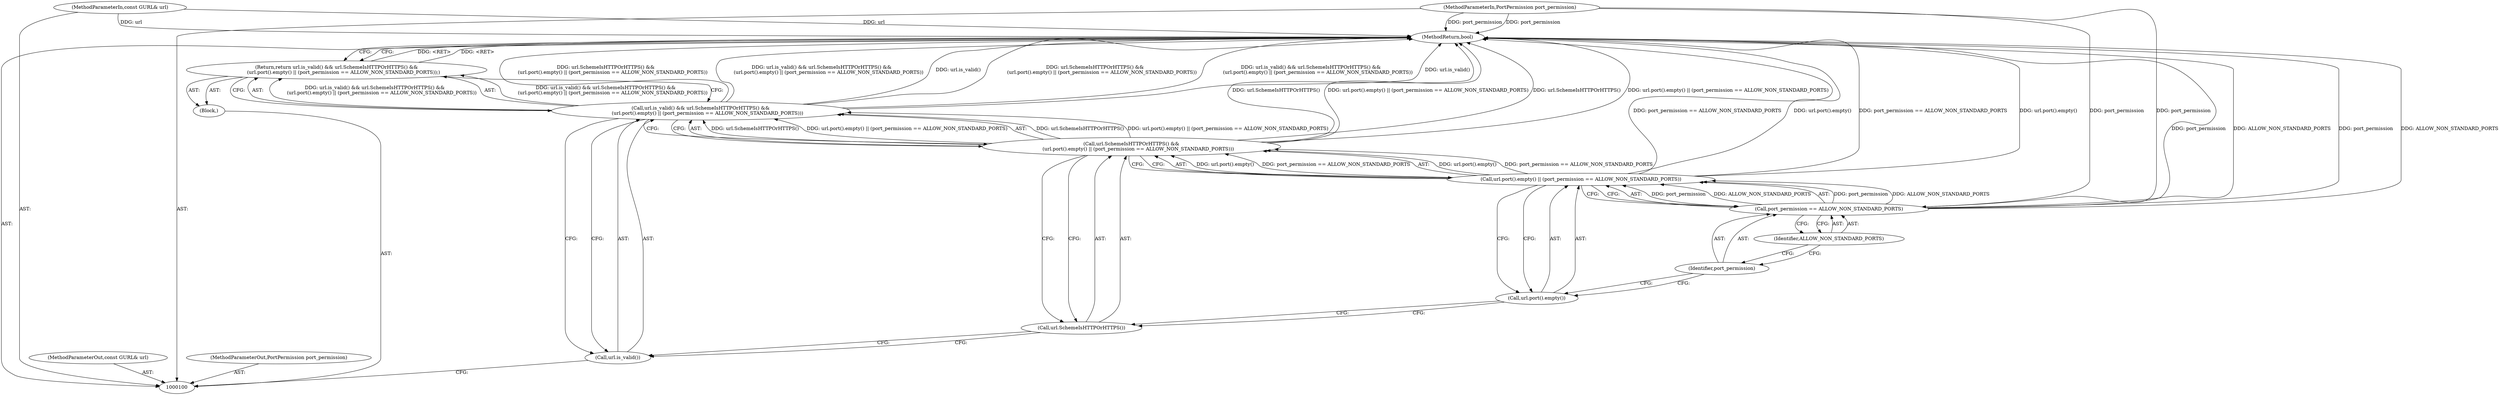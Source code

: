 digraph "1_Chrome_8b10115b2410b4bde18e094ad9fb8c5056134c87_7" {
"1000114" [label="(MethodReturn,bool)"];
"1000101" [label="(MethodParameterIn,const GURL& url)"];
"1000145" [label="(MethodParameterOut,const GURL& url)"];
"1000102" [label="(MethodParameterIn,PortPermission port_permission)"];
"1000146" [label="(MethodParameterOut,PortPermission port_permission)"];
"1000103" [label="(Block,)"];
"1000105" [label="(Call,url.is_valid() && url.SchemeIsHTTPOrHTTPS() &&\n         (url.port().empty() || (port_permission == ALLOW_NON_STANDARD_PORTS)))"];
"1000106" [label="(Call,url.is_valid())"];
"1000107" [label="(Call,url.SchemeIsHTTPOrHTTPS() &&\n         (url.port().empty() || (port_permission == ALLOW_NON_STANDARD_PORTS)))"];
"1000108" [label="(Call,url.SchemeIsHTTPOrHTTPS())"];
"1000104" [label="(Return,return url.is_valid() && url.SchemeIsHTTPOrHTTPS() &&\n         (url.port().empty() || (port_permission == ALLOW_NON_STANDARD_PORTS));)"];
"1000109" [label="(Call,url.port().empty() || (port_permission == ALLOW_NON_STANDARD_PORTS))"];
"1000110" [label="(Call,url.port().empty())"];
"1000111" [label="(Call,port_permission == ALLOW_NON_STANDARD_PORTS)"];
"1000112" [label="(Identifier,port_permission)"];
"1000113" [label="(Identifier,ALLOW_NON_STANDARD_PORTS)"];
"1000114" -> "1000100"  [label="AST: "];
"1000114" -> "1000104"  [label="CFG: "];
"1000107" -> "1000114"  [label="DDG: url.SchemeIsHTTPOrHTTPS()"];
"1000107" -> "1000114"  [label="DDG: url.port().empty() || (port_permission == ALLOW_NON_STANDARD_PORTS)"];
"1000105" -> "1000114"  [label="DDG: url.SchemeIsHTTPOrHTTPS() &&\n         (url.port().empty() || (port_permission == ALLOW_NON_STANDARD_PORTS))"];
"1000105" -> "1000114"  [label="DDG: url.is_valid() && url.SchemeIsHTTPOrHTTPS() &&\n         (url.port().empty() || (port_permission == ALLOW_NON_STANDARD_PORTS))"];
"1000105" -> "1000114"  [label="DDG: url.is_valid()"];
"1000109" -> "1000114"  [label="DDG: port_permission == ALLOW_NON_STANDARD_PORTS"];
"1000109" -> "1000114"  [label="DDG: url.port().empty()"];
"1000102" -> "1000114"  [label="DDG: port_permission"];
"1000111" -> "1000114"  [label="DDG: port_permission"];
"1000111" -> "1000114"  [label="DDG: ALLOW_NON_STANDARD_PORTS"];
"1000101" -> "1000114"  [label="DDG: url"];
"1000104" -> "1000114"  [label="DDG: <RET>"];
"1000101" -> "1000100"  [label="AST: "];
"1000101" -> "1000114"  [label="DDG: url"];
"1000145" -> "1000100"  [label="AST: "];
"1000102" -> "1000100"  [label="AST: "];
"1000102" -> "1000114"  [label="DDG: port_permission"];
"1000102" -> "1000111"  [label="DDG: port_permission"];
"1000146" -> "1000100"  [label="AST: "];
"1000103" -> "1000100"  [label="AST: "];
"1000104" -> "1000103"  [label="AST: "];
"1000105" -> "1000104"  [label="AST: "];
"1000105" -> "1000106"  [label="CFG: "];
"1000105" -> "1000107"  [label="CFG: "];
"1000106" -> "1000105"  [label="AST: "];
"1000107" -> "1000105"  [label="AST: "];
"1000104" -> "1000105"  [label="CFG: "];
"1000105" -> "1000114"  [label="DDG: url.SchemeIsHTTPOrHTTPS() &&\n         (url.port().empty() || (port_permission == ALLOW_NON_STANDARD_PORTS))"];
"1000105" -> "1000114"  [label="DDG: url.is_valid() && url.SchemeIsHTTPOrHTTPS() &&\n         (url.port().empty() || (port_permission == ALLOW_NON_STANDARD_PORTS))"];
"1000105" -> "1000114"  [label="DDG: url.is_valid()"];
"1000105" -> "1000104"  [label="DDG: url.is_valid() && url.SchemeIsHTTPOrHTTPS() &&\n         (url.port().empty() || (port_permission == ALLOW_NON_STANDARD_PORTS))"];
"1000107" -> "1000105"  [label="DDG: url.SchemeIsHTTPOrHTTPS()"];
"1000107" -> "1000105"  [label="DDG: url.port().empty() || (port_permission == ALLOW_NON_STANDARD_PORTS)"];
"1000106" -> "1000105"  [label="AST: "];
"1000106" -> "1000100"  [label="CFG: "];
"1000108" -> "1000106"  [label="CFG: "];
"1000105" -> "1000106"  [label="CFG: "];
"1000107" -> "1000105"  [label="AST: "];
"1000107" -> "1000108"  [label="CFG: "];
"1000107" -> "1000109"  [label="CFG: "];
"1000108" -> "1000107"  [label="AST: "];
"1000109" -> "1000107"  [label="AST: "];
"1000105" -> "1000107"  [label="CFG: "];
"1000107" -> "1000114"  [label="DDG: url.SchemeIsHTTPOrHTTPS()"];
"1000107" -> "1000114"  [label="DDG: url.port().empty() || (port_permission == ALLOW_NON_STANDARD_PORTS)"];
"1000107" -> "1000105"  [label="DDG: url.SchemeIsHTTPOrHTTPS()"];
"1000107" -> "1000105"  [label="DDG: url.port().empty() || (port_permission == ALLOW_NON_STANDARD_PORTS)"];
"1000109" -> "1000107"  [label="DDG: url.port().empty()"];
"1000109" -> "1000107"  [label="DDG: port_permission == ALLOW_NON_STANDARD_PORTS"];
"1000108" -> "1000107"  [label="AST: "];
"1000108" -> "1000106"  [label="CFG: "];
"1000110" -> "1000108"  [label="CFG: "];
"1000107" -> "1000108"  [label="CFG: "];
"1000104" -> "1000103"  [label="AST: "];
"1000104" -> "1000105"  [label="CFG: "];
"1000105" -> "1000104"  [label="AST: "];
"1000114" -> "1000104"  [label="CFG: "];
"1000104" -> "1000114"  [label="DDG: <RET>"];
"1000105" -> "1000104"  [label="DDG: url.is_valid() && url.SchemeIsHTTPOrHTTPS() &&\n         (url.port().empty() || (port_permission == ALLOW_NON_STANDARD_PORTS))"];
"1000109" -> "1000107"  [label="AST: "];
"1000109" -> "1000110"  [label="CFG: "];
"1000109" -> "1000111"  [label="CFG: "];
"1000110" -> "1000109"  [label="AST: "];
"1000111" -> "1000109"  [label="AST: "];
"1000107" -> "1000109"  [label="CFG: "];
"1000109" -> "1000114"  [label="DDG: port_permission == ALLOW_NON_STANDARD_PORTS"];
"1000109" -> "1000114"  [label="DDG: url.port().empty()"];
"1000109" -> "1000107"  [label="DDG: url.port().empty()"];
"1000109" -> "1000107"  [label="DDG: port_permission == ALLOW_NON_STANDARD_PORTS"];
"1000111" -> "1000109"  [label="DDG: port_permission"];
"1000111" -> "1000109"  [label="DDG: ALLOW_NON_STANDARD_PORTS"];
"1000110" -> "1000109"  [label="AST: "];
"1000110" -> "1000108"  [label="CFG: "];
"1000112" -> "1000110"  [label="CFG: "];
"1000109" -> "1000110"  [label="CFG: "];
"1000111" -> "1000109"  [label="AST: "];
"1000111" -> "1000113"  [label="CFG: "];
"1000112" -> "1000111"  [label="AST: "];
"1000113" -> "1000111"  [label="AST: "];
"1000109" -> "1000111"  [label="CFG: "];
"1000111" -> "1000114"  [label="DDG: port_permission"];
"1000111" -> "1000114"  [label="DDG: ALLOW_NON_STANDARD_PORTS"];
"1000111" -> "1000109"  [label="DDG: port_permission"];
"1000111" -> "1000109"  [label="DDG: ALLOW_NON_STANDARD_PORTS"];
"1000102" -> "1000111"  [label="DDG: port_permission"];
"1000112" -> "1000111"  [label="AST: "];
"1000112" -> "1000110"  [label="CFG: "];
"1000113" -> "1000112"  [label="CFG: "];
"1000113" -> "1000111"  [label="AST: "];
"1000113" -> "1000112"  [label="CFG: "];
"1000111" -> "1000113"  [label="CFG: "];
}
